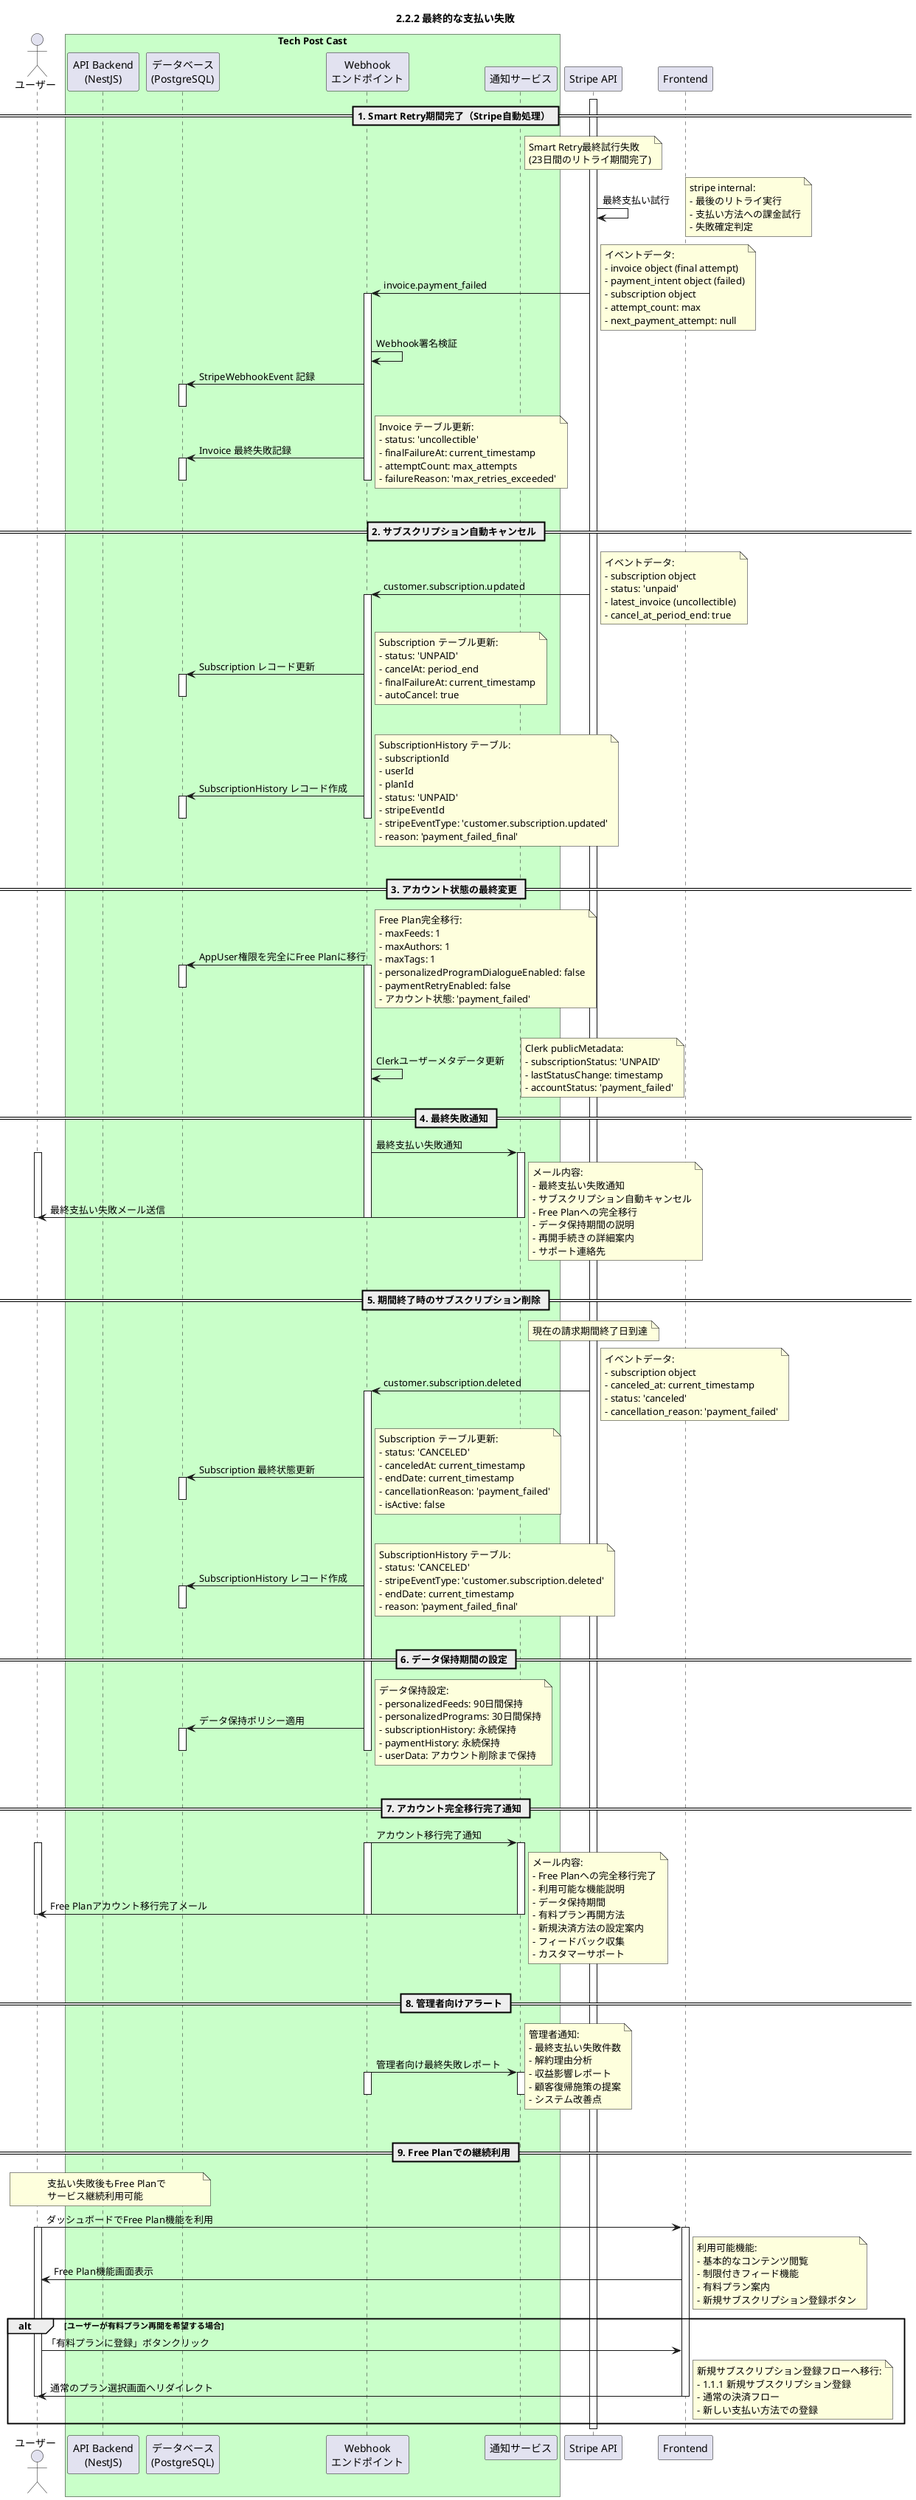 @startuml 最終的な支払い失敗
title 2.2.2 最終的な支払い失敗

actor "ユーザー" as User

box "Tech Post Cast" #TECHNOLOGY
  participant "API Backend\n(NestJS)" as Backend
  participant "データベース\n(PostgreSQL)" as DB
  participant "Webhook\nエンドポイント" as Webhook
  participant "通知サービス" as Notification
end box

participant "Stripe API" as Stripe

== 1. Smart Retry期間完了（Stripe自動処理） ==

note over Stripe: Smart Retry最終試行失敗\n(23日間のリトライ期間完了)

activate Stripe
Stripe -> Stripe: 最終支払い試行
note right: stripe internal:\n- 最後のリトライ実行\n- 支払い方法への課金試行\n- 失敗確定判定

Stripe -> Webhook: invoice.payment_failed
activate Webhook
note right: イベントデータ:\n- invoice object (final attempt)\n- payment_intent object (failed)\n- subscription object\n- attempt_count: max\n- next_payment_attempt: null

Webhook -> Webhook: Webhook署名検証

Webhook -> DB: StripeWebhookEvent 記録
activate DB
deactivate DB

Webhook -> DB: Invoice 最終失敗記録
activate DB
note right: Invoice テーブル更新:\n- status: 'uncollectible'\n- finalFailureAt: current_timestamp\n- attemptCount: max_attempts\n- failureReason: 'max_retries_exceeded'
deactivate DB

deactivate Webhook

== 2. サブスクリプション自動キャンセル ==

Stripe -> Webhook: customer.subscription.updated
activate Webhook
note right: イベントデータ:\n- subscription object\n- status: 'unpaid'\n- latest_invoice (uncollectible)\n- cancel_at_period_end: true

Webhook -> DB: Subscription レコード更新
activate DB
note right: Subscription テーブル更新:\n- status: 'UNPAID'\n- cancelAt: period_end\n- finalFailureAt: current_timestamp\n- autoCancel: true
deactivate DB

Webhook -> DB: SubscriptionHistory レコード作成
activate DB
note right: SubscriptionHistory テーブル:\n- subscriptionId\n- userId\n- planId\n- status: 'UNPAID'\n- stripeEventId\n- stripeEventType: 'customer.subscription.updated'\n- reason: 'payment_failed_final'
deactivate DB

deactivate Webhook

== 3. アカウント状態の最終変更 ==

Webhook -> DB: AppUser権限を完全にFree Planに移行
activate Webhook
activate DB
note right: Free Plan完全移行:\n- maxFeeds: 1\n- maxAuthors: 1\n- maxTags: 1\n- personalizedProgramDialogueEnabled: false\n- paymentRetryEnabled: false\n- アカウント状態: 'payment_failed'
deactivate DB

Webhook -> Webhook: Clerkユーザーメタデータ更新
note right: Clerk publicMetadata:\n- subscriptionStatus: 'UNPAID'\n- lastStatusChange: timestamp\n- accountStatus: 'payment_failed'

== 4. 最終失敗通知 ==

Webhook -> Notification: 最終支払い失敗通知
activate Notification
activate User
Notification -> User: 最終支払い失敗メール送信
note right: メール内容:\n- 最終支払い失敗通知\n- サブスクリプション自動キャンセル\n- Free Planへの完全移行\n- データ保持期間の説明\n- 再開手続きの詳細案内\n- サポート連絡先
|||
deactivate User
deactivate Notification

deactivate Webhook

== 5. 期間終了時のサブスクリプション削除 ==

note over Stripe: 現在の請求期間終了日到達

Stripe -> Webhook: customer.subscription.deleted
activate Webhook
note right: イベントデータ:\n- subscription object\n- canceled_at: current_timestamp\n- status: 'canceled'\n- cancellation_reason: 'payment_failed'

Webhook -> DB: Subscription 最終状態更新
activate DB
note right: Subscription テーブル更新:\n- status: 'CANCELED'\n- canceledAt: current_timestamp\n- endDate: current_timestamp\n- cancellationReason: 'payment_failed'\n- isActive: false
deactivate DB

Webhook -> DB: SubscriptionHistory レコード作成
activate DB
note right: SubscriptionHistory テーブル:\n- status: 'CANCELED'\n- stripeEventType: 'customer.subscription.deleted'\n- endDate: current_timestamp\n- reason: 'payment_failed_final'
deactivate DB

== 6. データ保持期間の設定 ==

Webhook -> DB: データ保持ポリシー適用
activate DB
note right: データ保持設定:\n- personalizedFeeds: 90日間保持\n- personalizedPrograms: 30日間保持\n- subscriptionHistory: 永続保持\n- paymentHistory: 永続保持\n- userData: アカウント削除まで保持
deactivate DB

deactivate Webhook

== 7. アカウント完全移行完了通知 ==

Webhook -> Notification: アカウント移行完了通知
activate Webhook
activate Notification
activate User
Notification -> User: Free Planアカウント移行完了メール
note right: メール内容:\n- Free Planへの完全移行完了\n- 利用可能な機能説明\n- データ保持期間\n- 有料プラン再開方法\n- 新規決済方法の設定案内\n- フィードバック収集\n- カスタマーサポート
|||
deactivate User
deactivate Notification
deactivate Webhook

== 8. 管理者向けアラート ==

Webhook -> Notification: 管理者向け最終失敗レポート
activate Webhook
activate Notification
note right: 管理者通知:\n- 最終支払い失敗件数\n- 解約理由分析\n- 収益影響レポート\n- 顧客復帰施策の提案\n- システム改善点
deactivate Notification
deactivate Webhook

== 9. Free Planでの継続利用 ==

note over User, DB: 支払い失敗後もFree Planで\nサービス継続利用可能

User -> Frontend: ダッシュボードでFree Plan機能を利用
activate User
activate Frontend

Frontend -> User: Free Plan機能画面表示
note right: 利用可能機能:\n- 基本的なコンテンツ閲覧\n- 制限付きフィード機能\n- 有料プラン案内\n- 新規サブスクリプション登録ボタン

alt ユーザーが有料プラン再開を希望する場合
    User -> Frontend: 「有料プランに登録」ボタンクリック
    
    Frontend -> User: 通常のプラン選択画面へリダイレクト
    note right: 新規サブスクリプション登録フローへ移行:\n- 1.1.1 新規サブスクリプション登録\n- 通常の決済フロー\n- 新しい支払い方法での登録
    deactivate Frontend
    deactivate User
end

deactivate Stripe

@enduml